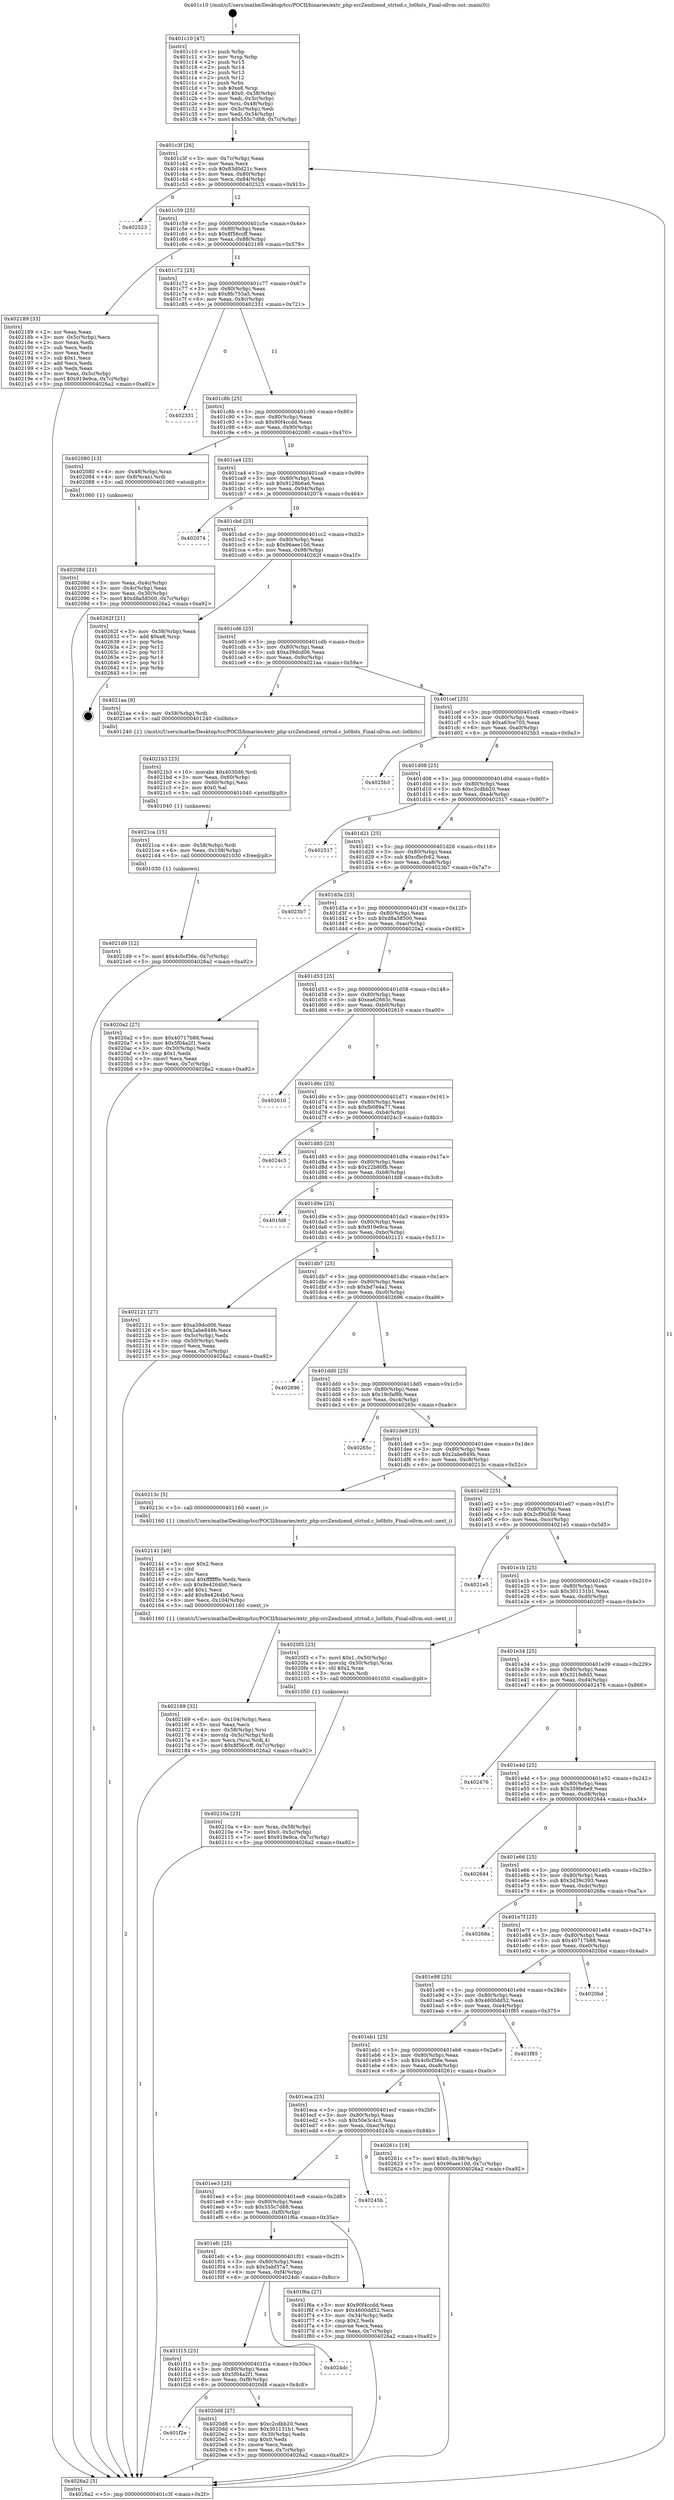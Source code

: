 digraph "0x401c10" {
  label = "0x401c10 (/mnt/c/Users/mathe/Desktop/tcc/POCII/binaries/extr_php-srcZendzend_strtod.c_lo0bits_Final-ollvm.out::main(0))"
  labelloc = "t"
  node[shape=record]

  Entry [label="",width=0.3,height=0.3,shape=circle,fillcolor=black,style=filled]
  "0x401c3f" [label="{
     0x401c3f [26]\l
     | [instrs]\l
     &nbsp;&nbsp;0x401c3f \<+3\>: mov -0x7c(%rbp),%eax\l
     &nbsp;&nbsp;0x401c42 \<+2\>: mov %eax,%ecx\l
     &nbsp;&nbsp;0x401c44 \<+6\>: sub $0x83d0d21c,%ecx\l
     &nbsp;&nbsp;0x401c4a \<+3\>: mov %eax,-0x80(%rbp)\l
     &nbsp;&nbsp;0x401c4d \<+6\>: mov %ecx,-0x84(%rbp)\l
     &nbsp;&nbsp;0x401c53 \<+6\>: je 0000000000402523 \<main+0x913\>\l
  }"]
  "0x402523" [label="{
     0x402523\l
  }", style=dashed]
  "0x401c59" [label="{
     0x401c59 [25]\l
     | [instrs]\l
     &nbsp;&nbsp;0x401c59 \<+5\>: jmp 0000000000401c5e \<main+0x4e\>\l
     &nbsp;&nbsp;0x401c5e \<+3\>: mov -0x80(%rbp),%eax\l
     &nbsp;&nbsp;0x401c61 \<+5\>: sub $0x8f56ccff,%eax\l
     &nbsp;&nbsp;0x401c66 \<+6\>: mov %eax,-0x88(%rbp)\l
     &nbsp;&nbsp;0x401c6c \<+6\>: je 0000000000402189 \<main+0x579\>\l
  }"]
  Exit [label="",width=0.3,height=0.3,shape=circle,fillcolor=black,style=filled,peripheries=2]
  "0x402189" [label="{
     0x402189 [33]\l
     | [instrs]\l
     &nbsp;&nbsp;0x402189 \<+2\>: xor %eax,%eax\l
     &nbsp;&nbsp;0x40218b \<+3\>: mov -0x5c(%rbp),%ecx\l
     &nbsp;&nbsp;0x40218e \<+2\>: mov %eax,%edx\l
     &nbsp;&nbsp;0x402190 \<+2\>: sub %ecx,%edx\l
     &nbsp;&nbsp;0x402192 \<+2\>: mov %eax,%ecx\l
     &nbsp;&nbsp;0x402194 \<+3\>: sub $0x1,%ecx\l
     &nbsp;&nbsp;0x402197 \<+2\>: add %ecx,%edx\l
     &nbsp;&nbsp;0x402199 \<+2\>: sub %edx,%eax\l
     &nbsp;&nbsp;0x40219b \<+3\>: mov %eax,-0x5c(%rbp)\l
     &nbsp;&nbsp;0x40219e \<+7\>: movl $0x919e9ca,-0x7c(%rbp)\l
     &nbsp;&nbsp;0x4021a5 \<+5\>: jmp 00000000004026a2 \<main+0xa92\>\l
  }"]
  "0x401c72" [label="{
     0x401c72 [25]\l
     | [instrs]\l
     &nbsp;&nbsp;0x401c72 \<+5\>: jmp 0000000000401c77 \<main+0x67\>\l
     &nbsp;&nbsp;0x401c77 \<+3\>: mov -0x80(%rbp),%eax\l
     &nbsp;&nbsp;0x401c7a \<+5\>: sub $0x8fc755a5,%eax\l
     &nbsp;&nbsp;0x401c7f \<+6\>: mov %eax,-0x8c(%rbp)\l
     &nbsp;&nbsp;0x401c85 \<+6\>: je 0000000000402331 \<main+0x721\>\l
  }"]
  "0x4021d9" [label="{
     0x4021d9 [12]\l
     | [instrs]\l
     &nbsp;&nbsp;0x4021d9 \<+7\>: movl $0x4c0cf36e,-0x7c(%rbp)\l
     &nbsp;&nbsp;0x4021e0 \<+5\>: jmp 00000000004026a2 \<main+0xa92\>\l
  }"]
  "0x402331" [label="{
     0x402331\l
  }", style=dashed]
  "0x401c8b" [label="{
     0x401c8b [25]\l
     | [instrs]\l
     &nbsp;&nbsp;0x401c8b \<+5\>: jmp 0000000000401c90 \<main+0x80\>\l
     &nbsp;&nbsp;0x401c90 \<+3\>: mov -0x80(%rbp),%eax\l
     &nbsp;&nbsp;0x401c93 \<+5\>: sub $0x90f4ccdd,%eax\l
     &nbsp;&nbsp;0x401c98 \<+6\>: mov %eax,-0x90(%rbp)\l
     &nbsp;&nbsp;0x401c9e \<+6\>: je 0000000000402080 \<main+0x470\>\l
  }"]
  "0x4021ca" [label="{
     0x4021ca [15]\l
     | [instrs]\l
     &nbsp;&nbsp;0x4021ca \<+4\>: mov -0x58(%rbp),%rdi\l
     &nbsp;&nbsp;0x4021ce \<+6\>: mov %eax,-0x108(%rbp)\l
     &nbsp;&nbsp;0x4021d4 \<+5\>: call 0000000000401030 \<free@plt\>\l
     | [calls]\l
     &nbsp;&nbsp;0x401030 \{1\} (unknown)\l
  }"]
  "0x402080" [label="{
     0x402080 [13]\l
     | [instrs]\l
     &nbsp;&nbsp;0x402080 \<+4\>: mov -0x48(%rbp),%rax\l
     &nbsp;&nbsp;0x402084 \<+4\>: mov 0x8(%rax),%rdi\l
     &nbsp;&nbsp;0x402088 \<+5\>: call 0000000000401060 \<atoi@plt\>\l
     | [calls]\l
     &nbsp;&nbsp;0x401060 \{1\} (unknown)\l
  }"]
  "0x401ca4" [label="{
     0x401ca4 [25]\l
     | [instrs]\l
     &nbsp;&nbsp;0x401ca4 \<+5\>: jmp 0000000000401ca9 \<main+0x99\>\l
     &nbsp;&nbsp;0x401ca9 \<+3\>: mov -0x80(%rbp),%eax\l
     &nbsp;&nbsp;0x401cac \<+5\>: sub $0x9128b6a6,%eax\l
     &nbsp;&nbsp;0x401cb1 \<+6\>: mov %eax,-0x94(%rbp)\l
     &nbsp;&nbsp;0x401cb7 \<+6\>: je 0000000000402074 \<main+0x464\>\l
  }"]
  "0x4021b3" [label="{
     0x4021b3 [23]\l
     | [instrs]\l
     &nbsp;&nbsp;0x4021b3 \<+10\>: movabs $0x4030d6,%rdi\l
     &nbsp;&nbsp;0x4021bd \<+3\>: mov %eax,-0x60(%rbp)\l
     &nbsp;&nbsp;0x4021c0 \<+3\>: mov -0x60(%rbp),%esi\l
     &nbsp;&nbsp;0x4021c3 \<+2\>: mov $0x0,%al\l
     &nbsp;&nbsp;0x4021c5 \<+5\>: call 0000000000401040 \<printf@plt\>\l
     | [calls]\l
     &nbsp;&nbsp;0x401040 \{1\} (unknown)\l
  }"]
  "0x402074" [label="{
     0x402074\l
  }", style=dashed]
  "0x401cbd" [label="{
     0x401cbd [25]\l
     | [instrs]\l
     &nbsp;&nbsp;0x401cbd \<+5\>: jmp 0000000000401cc2 \<main+0xb2\>\l
     &nbsp;&nbsp;0x401cc2 \<+3\>: mov -0x80(%rbp),%eax\l
     &nbsp;&nbsp;0x401cc5 \<+5\>: sub $0x96aee10d,%eax\l
     &nbsp;&nbsp;0x401cca \<+6\>: mov %eax,-0x98(%rbp)\l
     &nbsp;&nbsp;0x401cd0 \<+6\>: je 000000000040262f \<main+0xa1f\>\l
  }"]
  "0x402169" [label="{
     0x402169 [32]\l
     | [instrs]\l
     &nbsp;&nbsp;0x402169 \<+6\>: mov -0x104(%rbp),%ecx\l
     &nbsp;&nbsp;0x40216f \<+3\>: imul %eax,%ecx\l
     &nbsp;&nbsp;0x402172 \<+4\>: mov -0x58(%rbp),%rsi\l
     &nbsp;&nbsp;0x402176 \<+4\>: movslq -0x5c(%rbp),%rdi\l
     &nbsp;&nbsp;0x40217a \<+3\>: mov %ecx,(%rsi,%rdi,4)\l
     &nbsp;&nbsp;0x40217d \<+7\>: movl $0x8f56ccff,-0x7c(%rbp)\l
     &nbsp;&nbsp;0x402184 \<+5\>: jmp 00000000004026a2 \<main+0xa92\>\l
  }"]
  "0x40262f" [label="{
     0x40262f [21]\l
     | [instrs]\l
     &nbsp;&nbsp;0x40262f \<+3\>: mov -0x38(%rbp),%eax\l
     &nbsp;&nbsp;0x402632 \<+7\>: add $0xe8,%rsp\l
     &nbsp;&nbsp;0x402639 \<+1\>: pop %rbx\l
     &nbsp;&nbsp;0x40263a \<+2\>: pop %r12\l
     &nbsp;&nbsp;0x40263c \<+2\>: pop %r13\l
     &nbsp;&nbsp;0x40263e \<+2\>: pop %r14\l
     &nbsp;&nbsp;0x402640 \<+2\>: pop %r15\l
     &nbsp;&nbsp;0x402642 \<+1\>: pop %rbp\l
     &nbsp;&nbsp;0x402643 \<+1\>: ret\l
  }"]
  "0x401cd6" [label="{
     0x401cd6 [25]\l
     | [instrs]\l
     &nbsp;&nbsp;0x401cd6 \<+5\>: jmp 0000000000401cdb \<main+0xcb\>\l
     &nbsp;&nbsp;0x401cdb \<+3\>: mov -0x80(%rbp),%eax\l
     &nbsp;&nbsp;0x401cde \<+5\>: sub $0xa39dcd06,%eax\l
     &nbsp;&nbsp;0x401ce3 \<+6\>: mov %eax,-0x9c(%rbp)\l
     &nbsp;&nbsp;0x401ce9 \<+6\>: je 00000000004021aa \<main+0x59a\>\l
  }"]
  "0x402141" [label="{
     0x402141 [40]\l
     | [instrs]\l
     &nbsp;&nbsp;0x402141 \<+5\>: mov $0x2,%ecx\l
     &nbsp;&nbsp;0x402146 \<+1\>: cltd\l
     &nbsp;&nbsp;0x402147 \<+2\>: idiv %ecx\l
     &nbsp;&nbsp;0x402149 \<+6\>: imul $0xfffffffe,%edx,%ecx\l
     &nbsp;&nbsp;0x40214f \<+6\>: sub $0x8e4264b0,%ecx\l
     &nbsp;&nbsp;0x402155 \<+3\>: add $0x1,%ecx\l
     &nbsp;&nbsp;0x402158 \<+6\>: add $0x8e4264b0,%ecx\l
     &nbsp;&nbsp;0x40215e \<+6\>: mov %ecx,-0x104(%rbp)\l
     &nbsp;&nbsp;0x402164 \<+5\>: call 0000000000401160 \<next_i\>\l
     | [calls]\l
     &nbsp;&nbsp;0x401160 \{1\} (/mnt/c/Users/mathe/Desktop/tcc/POCII/binaries/extr_php-srcZendzend_strtod.c_lo0bits_Final-ollvm.out::next_i)\l
  }"]
  "0x4021aa" [label="{
     0x4021aa [9]\l
     | [instrs]\l
     &nbsp;&nbsp;0x4021aa \<+4\>: mov -0x58(%rbp),%rdi\l
     &nbsp;&nbsp;0x4021ae \<+5\>: call 0000000000401240 \<lo0bits\>\l
     | [calls]\l
     &nbsp;&nbsp;0x401240 \{1\} (/mnt/c/Users/mathe/Desktop/tcc/POCII/binaries/extr_php-srcZendzend_strtod.c_lo0bits_Final-ollvm.out::lo0bits)\l
  }"]
  "0x401cef" [label="{
     0x401cef [25]\l
     | [instrs]\l
     &nbsp;&nbsp;0x401cef \<+5\>: jmp 0000000000401cf4 \<main+0xe4\>\l
     &nbsp;&nbsp;0x401cf4 \<+3\>: mov -0x80(%rbp),%eax\l
     &nbsp;&nbsp;0x401cf7 \<+5\>: sub $0xa63ce705,%eax\l
     &nbsp;&nbsp;0x401cfc \<+6\>: mov %eax,-0xa0(%rbp)\l
     &nbsp;&nbsp;0x401d02 \<+6\>: je 00000000004025b3 \<main+0x9a3\>\l
  }"]
  "0x40210a" [label="{
     0x40210a [23]\l
     | [instrs]\l
     &nbsp;&nbsp;0x40210a \<+4\>: mov %rax,-0x58(%rbp)\l
     &nbsp;&nbsp;0x40210e \<+7\>: movl $0x0,-0x5c(%rbp)\l
     &nbsp;&nbsp;0x402115 \<+7\>: movl $0x919e9ca,-0x7c(%rbp)\l
     &nbsp;&nbsp;0x40211c \<+5\>: jmp 00000000004026a2 \<main+0xa92\>\l
  }"]
  "0x4025b3" [label="{
     0x4025b3\l
  }", style=dashed]
  "0x401d08" [label="{
     0x401d08 [25]\l
     | [instrs]\l
     &nbsp;&nbsp;0x401d08 \<+5\>: jmp 0000000000401d0d \<main+0xfd\>\l
     &nbsp;&nbsp;0x401d0d \<+3\>: mov -0x80(%rbp),%eax\l
     &nbsp;&nbsp;0x401d10 \<+5\>: sub $0xc2cdbb20,%eax\l
     &nbsp;&nbsp;0x401d15 \<+6\>: mov %eax,-0xa4(%rbp)\l
     &nbsp;&nbsp;0x401d1b \<+6\>: je 0000000000402517 \<main+0x907\>\l
  }"]
  "0x401f2e" [label="{
     0x401f2e\l
  }", style=dashed]
  "0x402517" [label="{
     0x402517\l
  }", style=dashed]
  "0x401d21" [label="{
     0x401d21 [25]\l
     | [instrs]\l
     &nbsp;&nbsp;0x401d21 \<+5\>: jmp 0000000000401d26 \<main+0x116\>\l
     &nbsp;&nbsp;0x401d26 \<+3\>: mov -0x80(%rbp),%eax\l
     &nbsp;&nbsp;0x401d29 \<+5\>: sub $0xcfbcfc62,%eax\l
     &nbsp;&nbsp;0x401d2e \<+6\>: mov %eax,-0xa8(%rbp)\l
     &nbsp;&nbsp;0x401d34 \<+6\>: je 00000000004023b7 \<main+0x7a7\>\l
  }"]
  "0x4020d8" [label="{
     0x4020d8 [27]\l
     | [instrs]\l
     &nbsp;&nbsp;0x4020d8 \<+5\>: mov $0xc2cdbb20,%eax\l
     &nbsp;&nbsp;0x4020dd \<+5\>: mov $0x301131b1,%ecx\l
     &nbsp;&nbsp;0x4020e2 \<+3\>: mov -0x30(%rbp),%edx\l
     &nbsp;&nbsp;0x4020e5 \<+3\>: cmp $0x0,%edx\l
     &nbsp;&nbsp;0x4020e8 \<+3\>: cmove %ecx,%eax\l
     &nbsp;&nbsp;0x4020eb \<+3\>: mov %eax,-0x7c(%rbp)\l
     &nbsp;&nbsp;0x4020ee \<+5\>: jmp 00000000004026a2 \<main+0xa92\>\l
  }"]
  "0x4023b7" [label="{
     0x4023b7\l
  }", style=dashed]
  "0x401d3a" [label="{
     0x401d3a [25]\l
     | [instrs]\l
     &nbsp;&nbsp;0x401d3a \<+5\>: jmp 0000000000401d3f \<main+0x12f\>\l
     &nbsp;&nbsp;0x401d3f \<+3\>: mov -0x80(%rbp),%eax\l
     &nbsp;&nbsp;0x401d42 \<+5\>: sub $0xd8a58500,%eax\l
     &nbsp;&nbsp;0x401d47 \<+6\>: mov %eax,-0xac(%rbp)\l
     &nbsp;&nbsp;0x401d4d \<+6\>: je 00000000004020a2 \<main+0x492\>\l
  }"]
  "0x401f15" [label="{
     0x401f15 [25]\l
     | [instrs]\l
     &nbsp;&nbsp;0x401f15 \<+5\>: jmp 0000000000401f1a \<main+0x30a\>\l
     &nbsp;&nbsp;0x401f1a \<+3\>: mov -0x80(%rbp),%eax\l
     &nbsp;&nbsp;0x401f1d \<+5\>: sub $0x5f04a2f1,%eax\l
     &nbsp;&nbsp;0x401f22 \<+6\>: mov %eax,-0xf8(%rbp)\l
     &nbsp;&nbsp;0x401f28 \<+6\>: je 00000000004020d8 \<main+0x4c8\>\l
  }"]
  "0x4020a2" [label="{
     0x4020a2 [27]\l
     | [instrs]\l
     &nbsp;&nbsp;0x4020a2 \<+5\>: mov $0x40717b88,%eax\l
     &nbsp;&nbsp;0x4020a7 \<+5\>: mov $0x5f04a2f1,%ecx\l
     &nbsp;&nbsp;0x4020ac \<+3\>: mov -0x30(%rbp),%edx\l
     &nbsp;&nbsp;0x4020af \<+3\>: cmp $0x1,%edx\l
     &nbsp;&nbsp;0x4020b2 \<+3\>: cmovl %ecx,%eax\l
     &nbsp;&nbsp;0x4020b5 \<+3\>: mov %eax,-0x7c(%rbp)\l
     &nbsp;&nbsp;0x4020b8 \<+5\>: jmp 00000000004026a2 \<main+0xa92\>\l
  }"]
  "0x401d53" [label="{
     0x401d53 [25]\l
     | [instrs]\l
     &nbsp;&nbsp;0x401d53 \<+5\>: jmp 0000000000401d58 \<main+0x148\>\l
     &nbsp;&nbsp;0x401d58 \<+3\>: mov -0x80(%rbp),%eax\l
     &nbsp;&nbsp;0x401d5b \<+5\>: sub $0xea62663c,%eax\l
     &nbsp;&nbsp;0x401d60 \<+6\>: mov %eax,-0xb0(%rbp)\l
     &nbsp;&nbsp;0x401d66 \<+6\>: je 0000000000402610 \<main+0xa00\>\l
  }"]
  "0x4024dc" [label="{
     0x4024dc\l
  }", style=dashed]
  "0x402610" [label="{
     0x402610\l
  }", style=dashed]
  "0x401d6c" [label="{
     0x401d6c [25]\l
     | [instrs]\l
     &nbsp;&nbsp;0x401d6c \<+5\>: jmp 0000000000401d71 \<main+0x161\>\l
     &nbsp;&nbsp;0x401d71 \<+3\>: mov -0x80(%rbp),%eax\l
     &nbsp;&nbsp;0x401d74 \<+5\>: sub $0xfb089a77,%eax\l
     &nbsp;&nbsp;0x401d79 \<+6\>: mov %eax,-0xb4(%rbp)\l
     &nbsp;&nbsp;0x401d7f \<+6\>: je 00000000004024c3 \<main+0x8b3\>\l
  }"]
  "0x40208d" [label="{
     0x40208d [21]\l
     | [instrs]\l
     &nbsp;&nbsp;0x40208d \<+3\>: mov %eax,-0x4c(%rbp)\l
     &nbsp;&nbsp;0x402090 \<+3\>: mov -0x4c(%rbp),%eax\l
     &nbsp;&nbsp;0x402093 \<+3\>: mov %eax,-0x30(%rbp)\l
     &nbsp;&nbsp;0x402096 \<+7\>: movl $0xd8a58500,-0x7c(%rbp)\l
     &nbsp;&nbsp;0x40209d \<+5\>: jmp 00000000004026a2 \<main+0xa92\>\l
  }"]
  "0x4024c3" [label="{
     0x4024c3\l
  }", style=dashed]
  "0x401d85" [label="{
     0x401d85 [25]\l
     | [instrs]\l
     &nbsp;&nbsp;0x401d85 \<+5\>: jmp 0000000000401d8a \<main+0x17a\>\l
     &nbsp;&nbsp;0x401d8a \<+3\>: mov -0x80(%rbp),%eax\l
     &nbsp;&nbsp;0x401d8d \<+5\>: sub $0x22b80fb,%eax\l
     &nbsp;&nbsp;0x401d92 \<+6\>: mov %eax,-0xb8(%rbp)\l
     &nbsp;&nbsp;0x401d98 \<+6\>: je 0000000000401fd8 \<main+0x3c8\>\l
  }"]
  "0x401c10" [label="{
     0x401c10 [47]\l
     | [instrs]\l
     &nbsp;&nbsp;0x401c10 \<+1\>: push %rbp\l
     &nbsp;&nbsp;0x401c11 \<+3\>: mov %rsp,%rbp\l
     &nbsp;&nbsp;0x401c14 \<+2\>: push %r15\l
     &nbsp;&nbsp;0x401c16 \<+2\>: push %r14\l
     &nbsp;&nbsp;0x401c18 \<+2\>: push %r13\l
     &nbsp;&nbsp;0x401c1a \<+2\>: push %r12\l
     &nbsp;&nbsp;0x401c1c \<+1\>: push %rbx\l
     &nbsp;&nbsp;0x401c1d \<+7\>: sub $0xe8,%rsp\l
     &nbsp;&nbsp;0x401c24 \<+7\>: movl $0x0,-0x38(%rbp)\l
     &nbsp;&nbsp;0x401c2b \<+3\>: mov %edi,-0x3c(%rbp)\l
     &nbsp;&nbsp;0x401c2e \<+4\>: mov %rsi,-0x48(%rbp)\l
     &nbsp;&nbsp;0x401c32 \<+3\>: mov -0x3c(%rbp),%edi\l
     &nbsp;&nbsp;0x401c35 \<+3\>: mov %edi,-0x34(%rbp)\l
     &nbsp;&nbsp;0x401c38 \<+7\>: movl $0x555c7d68,-0x7c(%rbp)\l
  }"]
  "0x401fd8" [label="{
     0x401fd8\l
  }", style=dashed]
  "0x401d9e" [label="{
     0x401d9e [25]\l
     | [instrs]\l
     &nbsp;&nbsp;0x401d9e \<+5\>: jmp 0000000000401da3 \<main+0x193\>\l
     &nbsp;&nbsp;0x401da3 \<+3\>: mov -0x80(%rbp),%eax\l
     &nbsp;&nbsp;0x401da6 \<+5\>: sub $0x919e9ca,%eax\l
     &nbsp;&nbsp;0x401dab \<+6\>: mov %eax,-0xbc(%rbp)\l
     &nbsp;&nbsp;0x401db1 \<+6\>: je 0000000000402121 \<main+0x511\>\l
  }"]
  "0x4026a2" [label="{
     0x4026a2 [5]\l
     | [instrs]\l
     &nbsp;&nbsp;0x4026a2 \<+5\>: jmp 0000000000401c3f \<main+0x2f\>\l
  }"]
  "0x402121" [label="{
     0x402121 [27]\l
     | [instrs]\l
     &nbsp;&nbsp;0x402121 \<+5\>: mov $0xa39dcd06,%eax\l
     &nbsp;&nbsp;0x402126 \<+5\>: mov $0x2abe849b,%ecx\l
     &nbsp;&nbsp;0x40212b \<+3\>: mov -0x5c(%rbp),%edx\l
     &nbsp;&nbsp;0x40212e \<+3\>: cmp -0x50(%rbp),%edx\l
     &nbsp;&nbsp;0x402131 \<+3\>: cmovl %ecx,%eax\l
     &nbsp;&nbsp;0x402134 \<+3\>: mov %eax,-0x7c(%rbp)\l
     &nbsp;&nbsp;0x402137 \<+5\>: jmp 00000000004026a2 \<main+0xa92\>\l
  }"]
  "0x401db7" [label="{
     0x401db7 [25]\l
     | [instrs]\l
     &nbsp;&nbsp;0x401db7 \<+5\>: jmp 0000000000401dbc \<main+0x1ac\>\l
     &nbsp;&nbsp;0x401dbc \<+3\>: mov -0x80(%rbp),%eax\l
     &nbsp;&nbsp;0x401dbf \<+5\>: sub $0xbd7e4a1,%eax\l
     &nbsp;&nbsp;0x401dc4 \<+6\>: mov %eax,-0xc0(%rbp)\l
     &nbsp;&nbsp;0x401dca \<+6\>: je 0000000000402696 \<main+0xa86\>\l
  }"]
  "0x401efc" [label="{
     0x401efc [25]\l
     | [instrs]\l
     &nbsp;&nbsp;0x401efc \<+5\>: jmp 0000000000401f01 \<main+0x2f1\>\l
     &nbsp;&nbsp;0x401f01 \<+3\>: mov -0x80(%rbp),%eax\l
     &nbsp;&nbsp;0x401f04 \<+5\>: sub $0x5abf37a7,%eax\l
     &nbsp;&nbsp;0x401f09 \<+6\>: mov %eax,-0xf4(%rbp)\l
     &nbsp;&nbsp;0x401f0f \<+6\>: je 00000000004024dc \<main+0x8cc\>\l
  }"]
  "0x402696" [label="{
     0x402696\l
  }", style=dashed]
  "0x401dd0" [label="{
     0x401dd0 [25]\l
     | [instrs]\l
     &nbsp;&nbsp;0x401dd0 \<+5\>: jmp 0000000000401dd5 \<main+0x1c5\>\l
     &nbsp;&nbsp;0x401dd5 \<+3\>: mov -0x80(%rbp),%eax\l
     &nbsp;&nbsp;0x401dd8 \<+5\>: sub $0x19cfaf8b,%eax\l
     &nbsp;&nbsp;0x401ddd \<+6\>: mov %eax,-0xc4(%rbp)\l
     &nbsp;&nbsp;0x401de3 \<+6\>: je 000000000040265c \<main+0xa4c\>\l
  }"]
  "0x401f6a" [label="{
     0x401f6a [27]\l
     | [instrs]\l
     &nbsp;&nbsp;0x401f6a \<+5\>: mov $0x90f4ccdd,%eax\l
     &nbsp;&nbsp;0x401f6f \<+5\>: mov $0x4600dd52,%ecx\l
     &nbsp;&nbsp;0x401f74 \<+3\>: mov -0x34(%rbp),%edx\l
     &nbsp;&nbsp;0x401f77 \<+3\>: cmp $0x2,%edx\l
     &nbsp;&nbsp;0x401f7a \<+3\>: cmovne %ecx,%eax\l
     &nbsp;&nbsp;0x401f7d \<+3\>: mov %eax,-0x7c(%rbp)\l
     &nbsp;&nbsp;0x401f80 \<+5\>: jmp 00000000004026a2 \<main+0xa92\>\l
  }"]
  "0x40265c" [label="{
     0x40265c\l
  }", style=dashed]
  "0x401de9" [label="{
     0x401de9 [25]\l
     | [instrs]\l
     &nbsp;&nbsp;0x401de9 \<+5\>: jmp 0000000000401dee \<main+0x1de\>\l
     &nbsp;&nbsp;0x401dee \<+3\>: mov -0x80(%rbp),%eax\l
     &nbsp;&nbsp;0x401df1 \<+5\>: sub $0x2abe849b,%eax\l
     &nbsp;&nbsp;0x401df6 \<+6\>: mov %eax,-0xc8(%rbp)\l
     &nbsp;&nbsp;0x401dfc \<+6\>: je 000000000040213c \<main+0x52c\>\l
  }"]
  "0x401ee3" [label="{
     0x401ee3 [25]\l
     | [instrs]\l
     &nbsp;&nbsp;0x401ee3 \<+5\>: jmp 0000000000401ee8 \<main+0x2d8\>\l
     &nbsp;&nbsp;0x401ee8 \<+3\>: mov -0x80(%rbp),%eax\l
     &nbsp;&nbsp;0x401eeb \<+5\>: sub $0x555c7d68,%eax\l
     &nbsp;&nbsp;0x401ef0 \<+6\>: mov %eax,-0xf0(%rbp)\l
     &nbsp;&nbsp;0x401ef6 \<+6\>: je 0000000000401f6a \<main+0x35a\>\l
  }"]
  "0x40213c" [label="{
     0x40213c [5]\l
     | [instrs]\l
     &nbsp;&nbsp;0x40213c \<+5\>: call 0000000000401160 \<next_i\>\l
     | [calls]\l
     &nbsp;&nbsp;0x401160 \{1\} (/mnt/c/Users/mathe/Desktop/tcc/POCII/binaries/extr_php-srcZendzend_strtod.c_lo0bits_Final-ollvm.out::next_i)\l
  }"]
  "0x401e02" [label="{
     0x401e02 [25]\l
     | [instrs]\l
     &nbsp;&nbsp;0x401e02 \<+5\>: jmp 0000000000401e07 \<main+0x1f7\>\l
     &nbsp;&nbsp;0x401e07 \<+3\>: mov -0x80(%rbp),%eax\l
     &nbsp;&nbsp;0x401e0a \<+5\>: sub $0x2cf90d38,%eax\l
     &nbsp;&nbsp;0x401e0f \<+6\>: mov %eax,-0xcc(%rbp)\l
     &nbsp;&nbsp;0x401e15 \<+6\>: je 00000000004021e5 \<main+0x5d5\>\l
  }"]
  "0x40245b" [label="{
     0x40245b\l
  }", style=dashed]
  "0x4021e5" [label="{
     0x4021e5\l
  }", style=dashed]
  "0x401e1b" [label="{
     0x401e1b [25]\l
     | [instrs]\l
     &nbsp;&nbsp;0x401e1b \<+5\>: jmp 0000000000401e20 \<main+0x210\>\l
     &nbsp;&nbsp;0x401e20 \<+3\>: mov -0x80(%rbp),%eax\l
     &nbsp;&nbsp;0x401e23 \<+5\>: sub $0x301131b1,%eax\l
     &nbsp;&nbsp;0x401e28 \<+6\>: mov %eax,-0xd0(%rbp)\l
     &nbsp;&nbsp;0x401e2e \<+6\>: je 00000000004020f3 \<main+0x4e3\>\l
  }"]
  "0x401eca" [label="{
     0x401eca [25]\l
     | [instrs]\l
     &nbsp;&nbsp;0x401eca \<+5\>: jmp 0000000000401ecf \<main+0x2bf\>\l
     &nbsp;&nbsp;0x401ecf \<+3\>: mov -0x80(%rbp),%eax\l
     &nbsp;&nbsp;0x401ed2 \<+5\>: sub $0x50e3c4c3,%eax\l
     &nbsp;&nbsp;0x401ed7 \<+6\>: mov %eax,-0xec(%rbp)\l
     &nbsp;&nbsp;0x401edd \<+6\>: je 000000000040245b \<main+0x84b\>\l
  }"]
  "0x4020f3" [label="{
     0x4020f3 [23]\l
     | [instrs]\l
     &nbsp;&nbsp;0x4020f3 \<+7\>: movl $0x1,-0x50(%rbp)\l
     &nbsp;&nbsp;0x4020fa \<+4\>: movslq -0x50(%rbp),%rax\l
     &nbsp;&nbsp;0x4020fe \<+4\>: shl $0x2,%rax\l
     &nbsp;&nbsp;0x402102 \<+3\>: mov %rax,%rdi\l
     &nbsp;&nbsp;0x402105 \<+5\>: call 0000000000401050 \<malloc@plt\>\l
     | [calls]\l
     &nbsp;&nbsp;0x401050 \{1\} (unknown)\l
  }"]
  "0x401e34" [label="{
     0x401e34 [25]\l
     | [instrs]\l
     &nbsp;&nbsp;0x401e34 \<+5\>: jmp 0000000000401e39 \<main+0x229\>\l
     &nbsp;&nbsp;0x401e39 \<+3\>: mov -0x80(%rbp),%eax\l
     &nbsp;&nbsp;0x401e3c \<+5\>: sub $0x321fe8d3,%eax\l
     &nbsp;&nbsp;0x401e41 \<+6\>: mov %eax,-0xd4(%rbp)\l
     &nbsp;&nbsp;0x401e47 \<+6\>: je 0000000000402476 \<main+0x866\>\l
  }"]
  "0x40261c" [label="{
     0x40261c [19]\l
     | [instrs]\l
     &nbsp;&nbsp;0x40261c \<+7\>: movl $0x0,-0x38(%rbp)\l
     &nbsp;&nbsp;0x402623 \<+7\>: movl $0x96aee10d,-0x7c(%rbp)\l
     &nbsp;&nbsp;0x40262a \<+5\>: jmp 00000000004026a2 \<main+0xa92\>\l
  }"]
  "0x402476" [label="{
     0x402476\l
  }", style=dashed]
  "0x401e4d" [label="{
     0x401e4d [25]\l
     | [instrs]\l
     &nbsp;&nbsp;0x401e4d \<+5\>: jmp 0000000000401e52 \<main+0x242\>\l
     &nbsp;&nbsp;0x401e52 \<+3\>: mov -0x80(%rbp),%eax\l
     &nbsp;&nbsp;0x401e55 \<+5\>: sub $0x359fe6e9,%eax\l
     &nbsp;&nbsp;0x401e5a \<+6\>: mov %eax,-0xd8(%rbp)\l
     &nbsp;&nbsp;0x401e60 \<+6\>: je 0000000000402644 \<main+0xa34\>\l
  }"]
  "0x401eb1" [label="{
     0x401eb1 [25]\l
     | [instrs]\l
     &nbsp;&nbsp;0x401eb1 \<+5\>: jmp 0000000000401eb6 \<main+0x2a6\>\l
     &nbsp;&nbsp;0x401eb6 \<+3\>: mov -0x80(%rbp),%eax\l
     &nbsp;&nbsp;0x401eb9 \<+5\>: sub $0x4c0cf36e,%eax\l
     &nbsp;&nbsp;0x401ebe \<+6\>: mov %eax,-0xe8(%rbp)\l
     &nbsp;&nbsp;0x401ec4 \<+6\>: je 000000000040261c \<main+0xa0c\>\l
  }"]
  "0x402644" [label="{
     0x402644\l
  }", style=dashed]
  "0x401e66" [label="{
     0x401e66 [25]\l
     | [instrs]\l
     &nbsp;&nbsp;0x401e66 \<+5\>: jmp 0000000000401e6b \<main+0x25b\>\l
     &nbsp;&nbsp;0x401e6b \<+3\>: mov -0x80(%rbp),%eax\l
     &nbsp;&nbsp;0x401e6e \<+5\>: sub $0x3d39c393,%eax\l
     &nbsp;&nbsp;0x401e73 \<+6\>: mov %eax,-0xdc(%rbp)\l
     &nbsp;&nbsp;0x401e79 \<+6\>: je 000000000040268a \<main+0xa7a\>\l
  }"]
  "0x401f85" [label="{
     0x401f85\l
  }", style=dashed]
  "0x40268a" [label="{
     0x40268a\l
  }", style=dashed]
  "0x401e7f" [label="{
     0x401e7f [25]\l
     | [instrs]\l
     &nbsp;&nbsp;0x401e7f \<+5\>: jmp 0000000000401e84 \<main+0x274\>\l
     &nbsp;&nbsp;0x401e84 \<+3\>: mov -0x80(%rbp),%eax\l
     &nbsp;&nbsp;0x401e87 \<+5\>: sub $0x40717b88,%eax\l
     &nbsp;&nbsp;0x401e8c \<+6\>: mov %eax,-0xe0(%rbp)\l
     &nbsp;&nbsp;0x401e92 \<+6\>: je 00000000004020bd \<main+0x4ad\>\l
  }"]
  "0x401e98" [label="{
     0x401e98 [25]\l
     | [instrs]\l
     &nbsp;&nbsp;0x401e98 \<+5\>: jmp 0000000000401e9d \<main+0x28d\>\l
     &nbsp;&nbsp;0x401e9d \<+3\>: mov -0x80(%rbp),%eax\l
     &nbsp;&nbsp;0x401ea0 \<+5\>: sub $0x4600dd52,%eax\l
     &nbsp;&nbsp;0x401ea5 \<+6\>: mov %eax,-0xe4(%rbp)\l
     &nbsp;&nbsp;0x401eab \<+6\>: je 0000000000401f85 \<main+0x375\>\l
  }"]
  "0x4020bd" [label="{
     0x4020bd\l
  }", style=dashed]
  Entry -> "0x401c10" [label=" 1"]
  "0x401c3f" -> "0x402523" [label=" 0"]
  "0x401c3f" -> "0x401c59" [label=" 12"]
  "0x40262f" -> Exit [label=" 1"]
  "0x401c59" -> "0x402189" [label=" 1"]
  "0x401c59" -> "0x401c72" [label=" 11"]
  "0x40261c" -> "0x4026a2" [label=" 1"]
  "0x401c72" -> "0x402331" [label=" 0"]
  "0x401c72" -> "0x401c8b" [label=" 11"]
  "0x4021d9" -> "0x4026a2" [label=" 1"]
  "0x401c8b" -> "0x402080" [label=" 1"]
  "0x401c8b" -> "0x401ca4" [label=" 10"]
  "0x4021ca" -> "0x4021d9" [label=" 1"]
  "0x401ca4" -> "0x402074" [label=" 0"]
  "0x401ca4" -> "0x401cbd" [label=" 10"]
  "0x4021b3" -> "0x4021ca" [label=" 1"]
  "0x401cbd" -> "0x40262f" [label=" 1"]
  "0x401cbd" -> "0x401cd6" [label=" 9"]
  "0x4021aa" -> "0x4021b3" [label=" 1"]
  "0x401cd6" -> "0x4021aa" [label=" 1"]
  "0x401cd6" -> "0x401cef" [label=" 8"]
  "0x402189" -> "0x4026a2" [label=" 1"]
  "0x401cef" -> "0x4025b3" [label=" 0"]
  "0x401cef" -> "0x401d08" [label=" 8"]
  "0x402169" -> "0x4026a2" [label=" 1"]
  "0x401d08" -> "0x402517" [label=" 0"]
  "0x401d08" -> "0x401d21" [label=" 8"]
  "0x402141" -> "0x402169" [label=" 1"]
  "0x401d21" -> "0x4023b7" [label=" 0"]
  "0x401d21" -> "0x401d3a" [label=" 8"]
  "0x40213c" -> "0x402141" [label=" 1"]
  "0x401d3a" -> "0x4020a2" [label=" 1"]
  "0x401d3a" -> "0x401d53" [label=" 7"]
  "0x40210a" -> "0x4026a2" [label=" 1"]
  "0x401d53" -> "0x402610" [label=" 0"]
  "0x401d53" -> "0x401d6c" [label=" 7"]
  "0x4020f3" -> "0x40210a" [label=" 1"]
  "0x401d6c" -> "0x4024c3" [label=" 0"]
  "0x401d6c" -> "0x401d85" [label=" 7"]
  "0x401f15" -> "0x401f2e" [label=" 0"]
  "0x401d85" -> "0x401fd8" [label=" 0"]
  "0x401d85" -> "0x401d9e" [label=" 7"]
  "0x401f15" -> "0x4020d8" [label=" 1"]
  "0x401d9e" -> "0x402121" [label=" 2"]
  "0x401d9e" -> "0x401db7" [label=" 5"]
  "0x402121" -> "0x4026a2" [label=" 2"]
  "0x401db7" -> "0x402696" [label=" 0"]
  "0x401db7" -> "0x401dd0" [label=" 5"]
  "0x401efc" -> "0x401f15" [label=" 1"]
  "0x401dd0" -> "0x40265c" [label=" 0"]
  "0x401dd0" -> "0x401de9" [label=" 5"]
  "0x401efc" -> "0x4024dc" [label=" 0"]
  "0x401de9" -> "0x40213c" [label=" 1"]
  "0x401de9" -> "0x401e02" [label=" 4"]
  "0x4020a2" -> "0x4026a2" [label=" 1"]
  "0x401e02" -> "0x4021e5" [label=" 0"]
  "0x401e02" -> "0x401e1b" [label=" 4"]
  "0x40208d" -> "0x4026a2" [label=" 1"]
  "0x401e1b" -> "0x4020f3" [label=" 1"]
  "0x401e1b" -> "0x401e34" [label=" 3"]
  "0x4026a2" -> "0x401c3f" [label=" 11"]
  "0x401e34" -> "0x402476" [label=" 0"]
  "0x401e34" -> "0x401e4d" [label=" 3"]
  "0x401c10" -> "0x401c3f" [label=" 1"]
  "0x401e4d" -> "0x402644" [label=" 0"]
  "0x401e4d" -> "0x401e66" [label=" 3"]
  "0x401ee3" -> "0x401efc" [label=" 1"]
  "0x401e66" -> "0x40268a" [label=" 0"]
  "0x401e66" -> "0x401e7f" [label=" 3"]
  "0x401ee3" -> "0x401f6a" [label=" 1"]
  "0x401e7f" -> "0x4020bd" [label=" 0"]
  "0x401e7f" -> "0x401e98" [label=" 3"]
  "0x4020d8" -> "0x4026a2" [label=" 1"]
  "0x401e98" -> "0x401f85" [label=" 0"]
  "0x401e98" -> "0x401eb1" [label=" 3"]
  "0x401f6a" -> "0x4026a2" [label=" 1"]
  "0x401eb1" -> "0x40261c" [label=" 1"]
  "0x401eb1" -> "0x401eca" [label=" 2"]
  "0x402080" -> "0x40208d" [label=" 1"]
  "0x401eca" -> "0x40245b" [label=" 0"]
  "0x401eca" -> "0x401ee3" [label=" 2"]
}
